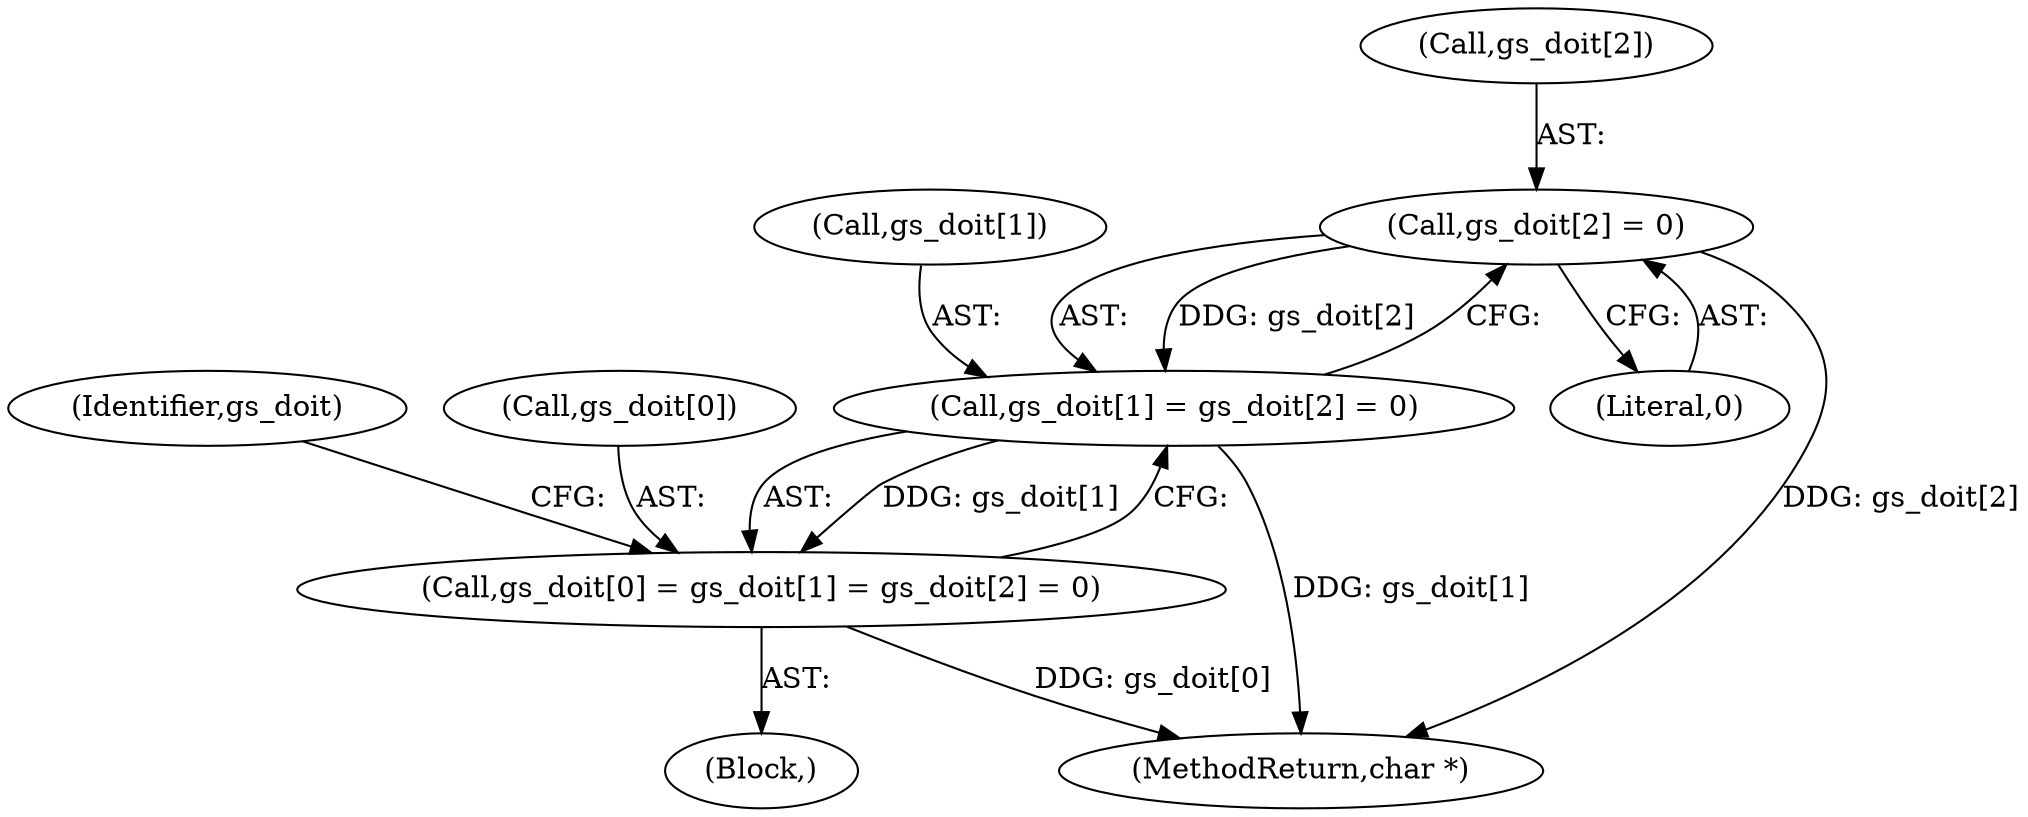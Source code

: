 digraph "0_openssl_2919516136a4227d9e6d8f2fe66ef976aaf8c561@array" {
"1000413" [label="(Call,gs_doit[2] = 0)"];
"1000409" [label="(Call,gs_doit[1] = gs_doit[2] = 0)"];
"1000405" [label="(Call,gs_doit[0] = gs_doit[1] = gs_doit[2] = 0)"];
"1000404" [label="(Block,)"];
"1000417" [label="(Literal,0)"];
"1000413" [label="(Call,gs_doit[2] = 0)"];
"1000420" [label="(Identifier,gs_doit)"];
"1000410" [label="(Call,gs_doit[1])"];
"1000406" [label="(Call,gs_doit[0])"];
"1000405" [label="(Call,gs_doit[0] = gs_doit[1] = gs_doit[2] = 0)"];
"1000414" [label="(Call,gs_doit[2])"];
"1000667" [label="(MethodReturn,char *)"];
"1000409" [label="(Call,gs_doit[1] = gs_doit[2] = 0)"];
"1000413" -> "1000409"  [label="AST: "];
"1000413" -> "1000417"  [label="CFG: "];
"1000414" -> "1000413"  [label="AST: "];
"1000417" -> "1000413"  [label="AST: "];
"1000409" -> "1000413"  [label="CFG: "];
"1000413" -> "1000667"  [label="DDG: gs_doit[2]"];
"1000413" -> "1000409"  [label="DDG: gs_doit[2]"];
"1000409" -> "1000405"  [label="AST: "];
"1000410" -> "1000409"  [label="AST: "];
"1000405" -> "1000409"  [label="CFG: "];
"1000409" -> "1000667"  [label="DDG: gs_doit[1]"];
"1000409" -> "1000405"  [label="DDG: gs_doit[1]"];
"1000405" -> "1000404"  [label="AST: "];
"1000406" -> "1000405"  [label="AST: "];
"1000420" -> "1000405"  [label="CFG: "];
"1000405" -> "1000667"  [label="DDG: gs_doit[0]"];
}
